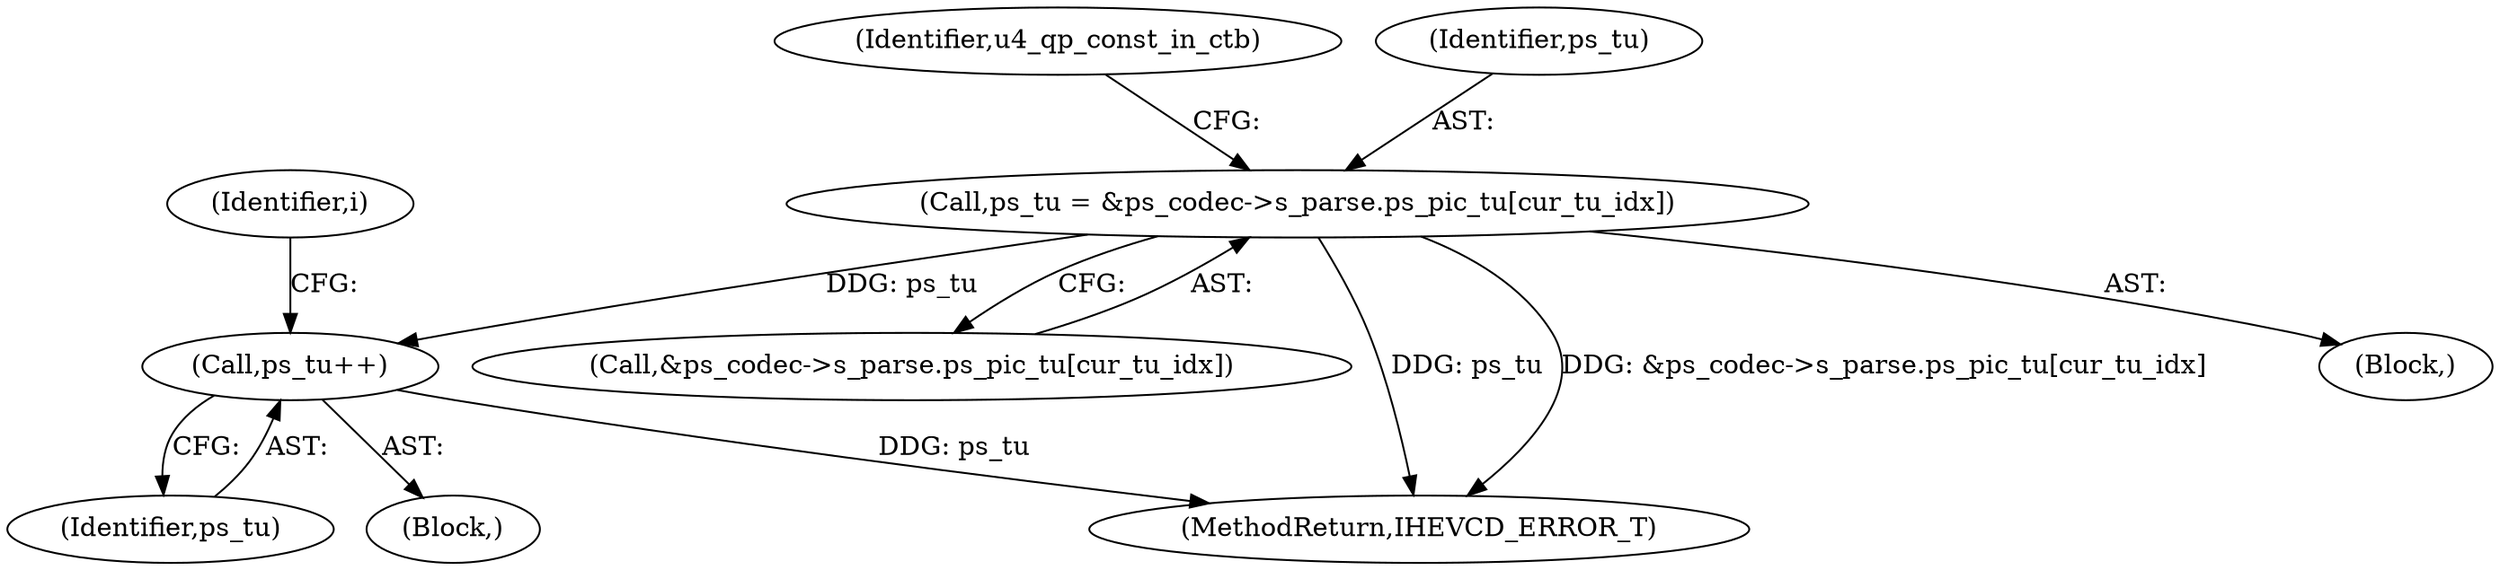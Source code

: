 digraph "0_Android_bcfc7124f6ef9f1ec128fb2e90de774a5b33d199_0@array" {
"1002805" [label="(Call,ps_tu = &ps_codec->s_parse.ps_pic_tu[cur_tu_idx])"];
"1002837" [label="(Call,ps_tu++)"];
"1002837" [label="(Call,ps_tu++)"];
"1002832" [label="(Identifier,i)"];
"1002816" [label="(Identifier,u4_qp_const_in_ctb)"];
"1002806" [label="(Identifier,ps_tu)"];
"1002838" [label="(Identifier,ps_tu)"];
"1002807" [label="(Call,&ps_codec->s_parse.ps_pic_tu[cur_tu_idx])"];
"1002834" [label="(Block,)"];
"1005173" [label="(MethodReturn,IHEVCD_ERROR_T)"];
"1002645" [label="(Block,)"];
"1002805" [label="(Call,ps_tu = &ps_codec->s_parse.ps_pic_tu[cur_tu_idx])"];
"1002805" -> "1002645"  [label="AST: "];
"1002805" -> "1002807"  [label="CFG: "];
"1002806" -> "1002805"  [label="AST: "];
"1002807" -> "1002805"  [label="AST: "];
"1002816" -> "1002805"  [label="CFG: "];
"1002805" -> "1005173"  [label="DDG: ps_tu"];
"1002805" -> "1005173"  [label="DDG: &ps_codec->s_parse.ps_pic_tu[cur_tu_idx]"];
"1002805" -> "1002837"  [label="DDG: ps_tu"];
"1002837" -> "1002834"  [label="AST: "];
"1002837" -> "1002838"  [label="CFG: "];
"1002838" -> "1002837"  [label="AST: "];
"1002832" -> "1002837"  [label="CFG: "];
"1002837" -> "1005173"  [label="DDG: ps_tu"];
}
